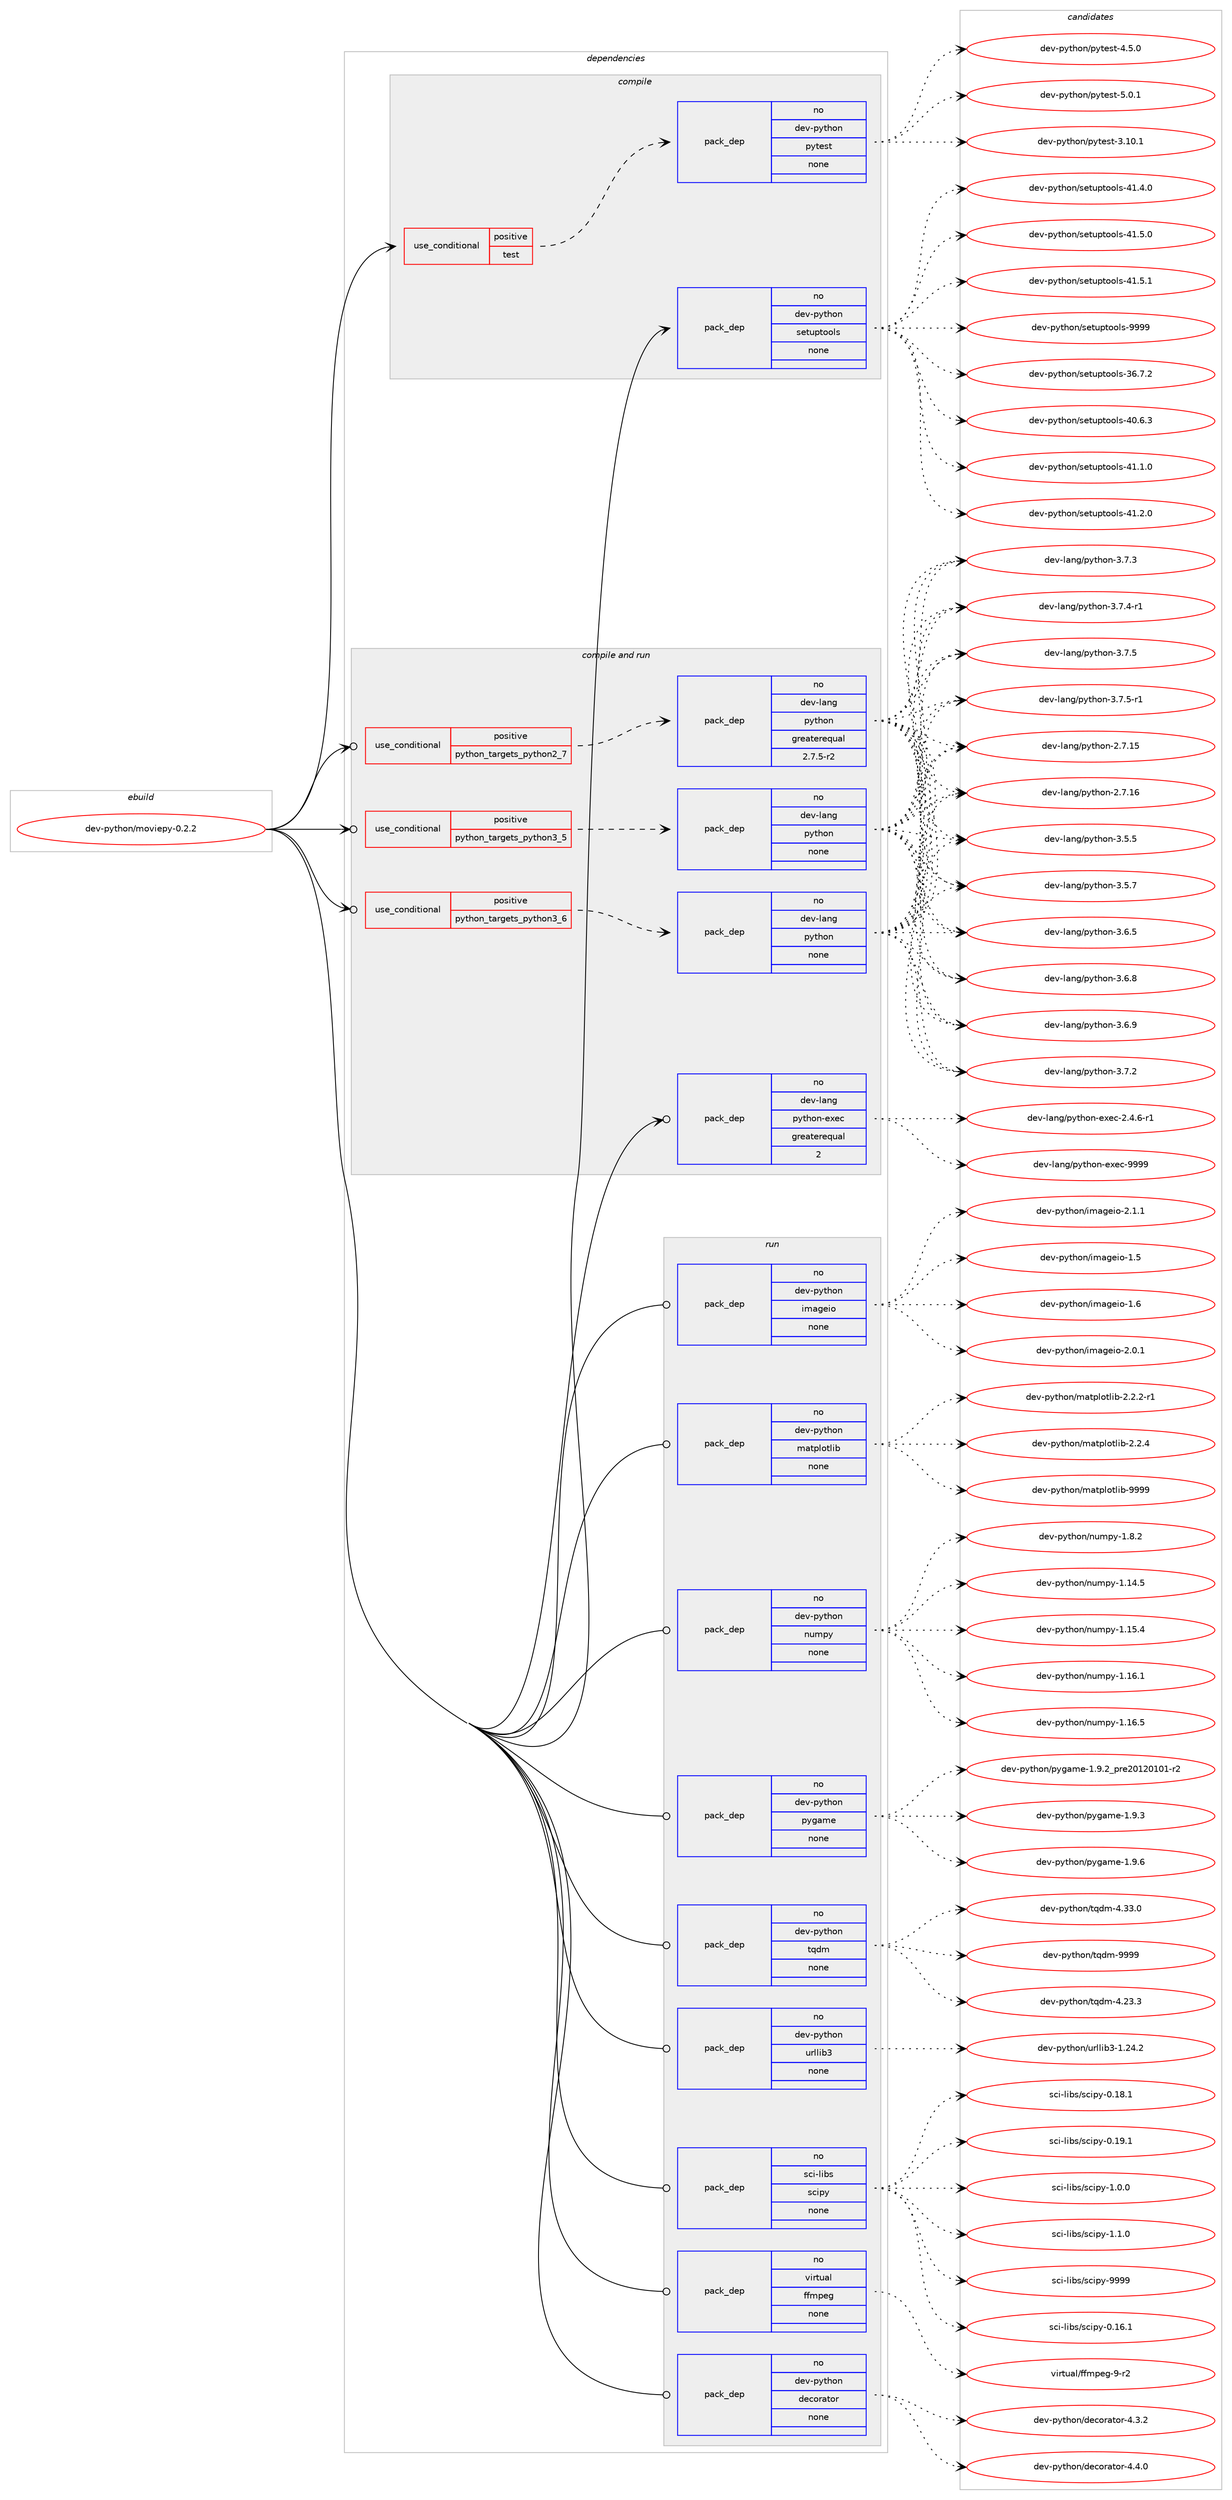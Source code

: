 digraph prolog {

# *************
# Graph options
# *************

newrank=true;
concentrate=true;
compound=true;
graph [rankdir=LR,fontname=Helvetica,fontsize=10,ranksep=1.5];#, ranksep=2.5, nodesep=0.2];
edge  [arrowhead=vee];
node  [fontname=Helvetica,fontsize=10];

# **********
# The ebuild
# **********

subgraph cluster_leftcol {
color=gray;
rank=same;
label=<<i>ebuild</i>>;
id [label="dev-python/moviepy-0.2.2", color=red, width=4, href="../dev-python/moviepy-0.2.2.svg"];
}

# ****************
# The dependencies
# ****************

subgraph cluster_midcol {
color=gray;
label=<<i>dependencies</i>>;
subgraph cluster_compile {
fillcolor="#eeeeee";
style=filled;
label=<<i>compile</i>>;
subgraph cond142675 {
dependency615133 [label=<<TABLE BORDER="0" CELLBORDER="1" CELLSPACING="0" CELLPADDING="4"><TR><TD ROWSPAN="3" CELLPADDING="10">use_conditional</TD></TR><TR><TD>positive</TD></TR><TR><TD>test</TD></TR></TABLE>>, shape=none, color=red];
subgraph pack460653 {
dependency615134 [label=<<TABLE BORDER="0" CELLBORDER="1" CELLSPACING="0" CELLPADDING="4" WIDTH="220"><TR><TD ROWSPAN="6" CELLPADDING="30">pack_dep</TD></TR><TR><TD WIDTH="110">no</TD></TR><TR><TD>dev-python</TD></TR><TR><TD>pytest</TD></TR><TR><TD>none</TD></TR><TR><TD></TD></TR></TABLE>>, shape=none, color=blue];
}
dependency615133:e -> dependency615134:w [weight=20,style="dashed",arrowhead="vee"];
}
id:e -> dependency615133:w [weight=20,style="solid",arrowhead="vee"];
subgraph pack460654 {
dependency615135 [label=<<TABLE BORDER="0" CELLBORDER="1" CELLSPACING="0" CELLPADDING="4" WIDTH="220"><TR><TD ROWSPAN="6" CELLPADDING="30">pack_dep</TD></TR><TR><TD WIDTH="110">no</TD></TR><TR><TD>dev-python</TD></TR><TR><TD>setuptools</TD></TR><TR><TD>none</TD></TR><TR><TD></TD></TR></TABLE>>, shape=none, color=blue];
}
id:e -> dependency615135:w [weight=20,style="solid",arrowhead="vee"];
}
subgraph cluster_compileandrun {
fillcolor="#eeeeee";
style=filled;
label=<<i>compile and run</i>>;
subgraph cond142676 {
dependency615136 [label=<<TABLE BORDER="0" CELLBORDER="1" CELLSPACING="0" CELLPADDING="4"><TR><TD ROWSPAN="3" CELLPADDING="10">use_conditional</TD></TR><TR><TD>positive</TD></TR><TR><TD>python_targets_python2_7</TD></TR></TABLE>>, shape=none, color=red];
subgraph pack460655 {
dependency615137 [label=<<TABLE BORDER="0" CELLBORDER="1" CELLSPACING="0" CELLPADDING="4" WIDTH="220"><TR><TD ROWSPAN="6" CELLPADDING="30">pack_dep</TD></TR><TR><TD WIDTH="110">no</TD></TR><TR><TD>dev-lang</TD></TR><TR><TD>python</TD></TR><TR><TD>greaterequal</TD></TR><TR><TD>2.7.5-r2</TD></TR></TABLE>>, shape=none, color=blue];
}
dependency615136:e -> dependency615137:w [weight=20,style="dashed",arrowhead="vee"];
}
id:e -> dependency615136:w [weight=20,style="solid",arrowhead="odotvee"];
subgraph cond142677 {
dependency615138 [label=<<TABLE BORDER="0" CELLBORDER="1" CELLSPACING="0" CELLPADDING="4"><TR><TD ROWSPAN="3" CELLPADDING="10">use_conditional</TD></TR><TR><TD>positive</TD></TR><TR><TD>python_targets_python3_5</TD></TR></TABLE>>, shape=none, color=red];
subgraph pack460656 {
dependency615139 [label=<<TABLE BORDER="0" CELLBORDER="1" CELLSPACING="0" CELLPADDING="4" WIDTH="220"><TR><TD ROWSPAN="6" CELLPADDING="30">pack_dep</TD></TR><TR><TD WIDTH="110">no</TD></TR><TR><TD>dev-lang</TD></TR><TR><TD>python</TD></TR><TR><TD>none</TD></TR><TR><TD></TD></TR></TABLE>>, shape=none, color=blue];
}
dependency615138:e -> dependency615139:w [weight=20,style="dashed",arrowhead="vee"];
}
id:e -> dependency615138:w [weight=20,style="solid",arrowhead="odotvee"];
subgraph cond142678 {
dependency615140 [label=<<TABLE BORDER="0" CELLBORDER="1" CELLSPACING="0" CELLPADDING="4"><TR><TD ROWSPAN="3" CELLPADDING="10">use_conditional</TD></TR><TR><TD>positive</TD></TR><TR><TD>python_targets_python3_6</TD></TR></TABLE>>, shape=none, color=red];
subgraph pack460657 {
dependency615141 [label=<<TABLE BORDER="0" CELLBORDER="1" CELLSPACING="0" CELLPADDING="4" WIDTH="220"><TR><TD ROWSPAN="6" CELLPADDING="30">pack_dep</TD></TR><TR><TD WIDTH="110">no</TD></TR><TR><TD>dev-lang</TD></TR><TR><TD>python</TD></TR><TR><TD>none</TD></TR><TR><TD></TD></TR></TABLE>>, shape=none, color=blue];
}
dependency615140:e -> dependency615141:w [weight=20,style="dashed",arrowhead="vee"];
}
id:e -> dependency615140:w [weight=20,style="solid",arrowhead="odotvee"];
subgraph pack460658 {
dependency615142 [label=<<TABLE BORDER="0" CELLBORDER="1" CELLSPACING="0" CELLPADDING="4" WIDTH="220"><TR><TD ROWSPAN="6" CELLPADDING="30">pack_dep</TD></TR><TR><TD WIDTH="110">no</TD></TR><TR><TD>dev-lang</TD></TR><TR><TD>python-exec</TD></TR><TR><TD>greaterequal</TD></TR><TR><TD>2</TD></TR></TABLE>>, shape=none, color=blue];
}
id:e -> dependency615142:w [weight=20,style="solid",arrowhead="odotvee"];
}
subgraph cluster_run {
fillcolor="#eeeeee";
style=filled;
label=<<i>run</i>>;
subgraph pack460659 {
dependency615143 [label=<<TABLE BORDER="0" CELLBORDER="1" CELLSPACING="0" CELLPADDING="4" WIDTH="220"><TR><TD ROWSPAN="6" CELLPADDING="30">pack_dep</TD></TR><TR><TD WIDTH="110">no</TD></TR><TR><TD>dev-python</TD></TR><TR><TD>decorator</TD></TR><TR><TD>none</TD></TR><TR><TD></TD></TR></TABLE>>, shape=none, color=blue];
}
id:e -> dependency615143:w [weight=20,style="solid",arrowhead="odot"];
subgraph pack460660 {
dependency615144 [label=<<TABLE BORDER="0" CELLBORDER="1" CELLSPACING="0" CELLPADDING="4" WIDTH="220"><TR><TD ROWSPAN="6" CELLPADDING="30">pack_dep</TD></TR><TR><TD WIDTH="110">no</TD></TR><TR><TD>dev-python</TD></TR><TR><TD>imageio</TD></TR><TR><TD>none</TD></TR><TR><TD></TD></TR></TABLE>>, shape=none, color=blue];
}
id:e -> dependency615144:w [weight=20,style="solid",arrowhead="odot"];
subgraph pack460661 {
dependency615145 [label=<<TABLE BORDER="0" CELLBORDER="1" CELLSPACING="0" CELLPADDING="4" WIDTH="220"><TR><TD ROWSPAN="6" CELLPADDING="30">pack_dep</TD></TR><TR><TD WIDTH="110">no</TD></TR><TR><TD>dev-python</TD></TR><TR><TD>matplotlib</TD></TR><TR><TD>none</TD></TR><TR><TD></TD></TR></TABLE>>, shape=none, color=blue];
}
id:e -> dependency615145:w [weight=20,style="solid",arrowhead="odot"];
subgraph pack460662 {
dependency615146 [label=<<TABLE BORDER="0" CELLBORDER="1" CELLSPACING="0" CELLPADDING="4" WIDTH="220"><TR><TD ROWSPAN="6" CELLPADDING="30">pack_dep</TD></TR><TR><TD WIDTH="110">no</TD></TR><TR><TD>dev-python</TD></TR><TR><TD>numpy</TD></TR><TR><TD>none</TD></TR><TR><TD></TD></TR></TABLE>>, shape=none, color=blue];
}
id:e -> dependency615146:w [weight=20,style="solid",arrowhead="odot"];
subgraph pack460663 {
dependency615147 [label=<<TABLE BORDER="0" CELLBORDER="1" CELLSPACING="0" CELLPADDING="4" WIDTH="220"><TR><TD ROWSPAN="6" CELLPADDING="30">pack_dep</TD></TR><TR><TD WIDTH="110">no</TD></TR><TR><TD>dev-python</TD></TR><TR><TD>pygame</TD></TR><TR><TD>none</TD></TR><TR><TD></TD></TR></TABLE>>, shape=none, color=blue];
}
id:e -> dependency615147:w [weight=20,style="solid",arrowhead="odot"];
subgraph pack460664 {
dependency615148 [label=<<TABLE BORDER="0" CELLBORDER="1" CELLSPACING="0" CELLPADDING="4" WIDTH="220"><TR><TD ROWSPAN="6" CELLPADDING="30">pack_dep</TD></TR><TR><TD WIDTH="110">no</TD></TR><TR><TD>dev-python</TD></TR><TR><TD>tqdm</TD></TR><TR><TD>none</TD></TR><TR><TD></TD></TR></TABLE>>, shape=none, color=blue];
}
id:e -> dependency615148:w [weight=20,style="solid",arrowhead="odot"];
subgraph pack460665 {
dependency615149 [label=<<TABLE BORDER="0" CELLBORDER="1" CELLSPACING="0" CELLPADDING="4" WIDTH="220"><TR><TD ROWSPAN="6" CELLPADDING="30">pack_dep</TD></TR><TR><TD WIDTH="110">no</TD></TR><TR><TD>dev-python</TD></TR><TR><TD>urllib3</TD></TR><TR><TD>none</TD></TR><TR><TD></TD></TR></TABLE>>, shape=none, color=blue];
}
id:e -> dependency615149:w [weight=20,style="solid",arrowhead="odot"];
subgraph pack460666 {
dependency615150 [label=<<TABLE BORDER="0" CELLBORDER="1" CELLSPACING="0" CELLPADDING="4" WIDTH="220"><TR><TD ROWSPAN="6" CELLPADDING="30">pack_dep</TD></TR><TR><TD WIDTH="110">no</TD></TR><TR><TD>sci-libs</TD></TR><TR><TD>scipy</TD></TR><TR><TD>none</TD></TR><TR><TD></TD></TR></TABLE>>, shape=none, color=blue];
}
id:e -> dependency615150:w [weight=20,style="solid",arrowhead="odot"];
subgraph pack460667 {
dependency615151 [label=<<TABLE BORDER="0" CELLBORDER="1" CELLSPACING="0" CELLPADDING="4" WIDTH="220"><TR><TD ROWSPAN="6" CELLPADDING="30">pack_dep</TD></TR><TR><TD WIDTH="110">no</TD></TR><TR><TD>virtual</TD></TR><TR><TD>ffmpeg</TD></TR><TR><TD>none</TD></TR><TR><TD></TD></TR></TABLE>>, shape=none, color=blue];
}
id:e -> dependency615151:w [weight=20,style="solid",arrowhead="odot"];
}
}

# **************
# The candidates
# **************

subgraph cluster_choices {
rank=same;
color=gray;
label=<<i>candidates</i>>;

subgraph choice460653 {
color=black;
nodesep=1;
choice100101118451121211161041111104711212111610111511645514649484649 [label="dev-python/pytest-3.10.1", color=red, width=4,href="../dev-python/pytest-3.10.1.svg"];
choice1001011184511212111610411111047112121116101115116455246534648 [label="dev-python/pytest-4.5.0", color=red, width=4,href="../dev-python/pytest-4.5.0.svg"];
choice1001011184511212111610411111047112121116101115116455346484649 [label="dev-python/pytest-5.0.1", color=red, width=4,href="../dev-python/pytest-5.0.1.svg"];
dependency615134:e -> choice100101118451121211161041111104711212111610111511645514649484649:w [style=dotted,weight="100"];
dependency615134:e -> choice1001011184511212111610411111047112121116101115116455246534648:w [style=dotted,weight="100"];
dependency615134:e -> choice1001011184511212111610411111047112121116101115116455346484649:w [style=dotted,weight="100"];
}
subgraph choice460654 {
color=black;
nodesep=1;
choice100101118451121211161041111104711510111611711211611111110811545515446554650 [label="dev-python/setuptools-36.7.2", color=red, width=4,href="../dev-python/setuptools-36.7.2.svg"];
choice100101118451121211161041111104711510111611711211611111110811545524846544651 [label="dev-python/setuptools-40.6.3", color=red, width=4,href="../dev-python/setuptools-40.6.3.svg"];
choice100101118451121211161041111104711510111611711211611111110811545524946494648 [label="dev-python/setuptools-41.1.0", color=red, width=4,href="../dev-python/setuptools-41.1.0.svg"];
choice100101118451121211161041111104711510111611711211611111110811545524946504648 [label="dev-python/setuptools-41.2.0", color=red, width=4,href="../dev-python/setuptools-41.2.0.svg"];
choice100101118451121211161041111104711510111611711211611111110811545524946524648 [label="dev-python/setuptools-41.4.0", color=red, width=4,href="../dev-python/setuptools-41.4.0.svg"];
choice100101118451121211161041111104711510111611711211611111110811545524946534648 [label="dev-python/setuptools-41.5.0", color=red, width=4,href="../dev-python/setuptools-41.5.0.svg"];
choice100101118451121211161041111104711510111611711211611111110811545524946534649 [label="dev-python/setuptools-41.5.1", color=red, width=4,href="../dev-python/setuptools-41.5.1.svg"];
choice10010111845112121116104111110471151011161171121161111111081154557575757 [label="dev-python/setuptools-9999", color=red, width=4,href="../dev-python/setuptools-9999.svg"];
dependency615135:e -> choice100101118451121211161041111104711510111611711211611111110811545515446554650:w [style=dotted,weight="100"];
dependency615135:e -> choice100101118451121211161041111104711510111611711211611111110811545524846544651:w [style=dotted,weight="100"];
dependency615135:e -> choice100101118451121211161041111104711510111611711211611111110811545524946494648:w [style=dotted,weight="100"];
dependency615135:e -> choice100101118451121211161041111104711510111611711211611111110811545524946504648:w [style=dotted,weight="100"];
dependency615135:e -> choice100101118451121211161041111104711510111611711211611111110811545524946524648:w [style=dotted,weight="100"];
dependency615135:e -> choice100101118451121211161041111104711510111611711211611111110811545524946534648:w [style=dotted,weight="100"];
dependency615135:e -> choice100101118451121211161041111104711510111611711211611111110811545524946534649:w [style=dotted,weight="100"];
dependency615135:e -> choice10010111845112121116104111110471151011161171121161111111081154557575757:w [style=dotted,weight="100"];
}
subgraph choice460655 {
color=black;
nodesep=1;
choice10010111845108971101034711212111610411111045504655464953 [label="dev-lang/python-2.7.15", color=red, width=4,href="../dev-lang/python-2.7.15.svg"];
choice10010111845108971101034711212111610411111045504655464954 [label="dev-lang/python-2.7.16", color=red, width=4,href="../dev-lang/python-2.7.16.svg"];
choice100101118451089711010347112121116104111110455146534653 [label="dev-lang/python-3.5.5", color=red, width=4,href="../dev-lang/python-3.5.5.svg"];
choice100101118451089711010347112121116104111110455146534655 [label="dev-lang/python-3.5.7", color=red, width=4,href="../dev-lang/python-3.5.7.svg"];
choice100101118451089711010347112121116104111110455146544653 [label="dev-lang/python-3.6.5", color=red, width=4,href="../dev-lang/python-3.6.5.svg"];
choice100101118451089711010347112121116104111110455146544656 [label="dev-lang/python-3.6.8", color=red, width=4,href="../dev-lang/python-3.6.8.svg"];
choice100101118451089711010347112121116104111110455146544657 [label="dev-lang/python-3.6.9", color=red, width=4,href="../dev-lang/python-3.6.9.svg"];
choice100101118451089711010347112121116104111110455146554650 [label="dev-lang/python-3.7.2", color=red, width=4,href="../dev-lang/python-3.7.2.svg"];
choice100101118451089711010347112121116104111110455146554651 [label="dev-lang/python-3.7.3", color=red, width=4,href="../dev-lang/python-3.7.3.svg"];
choice1001011184510897110103471121211161041111104551465546524511449 [label="dev-lang/python-3.7.4-r1", color=red, width=4,href="../dev-lang/python-3.7.4-r1.svg"];
choice100101118451089711010347112121116104111110455146554653 [label="dev-lang/python-3.7.5", color=red, width=4,href="../dev-lang/python-3.7.5.svg"];
choice1001011184510897110103471121211161041111104551465546534511449 [label="dev-lang/python-3.7.5-r1", color=red, width=4,href="../dev-lang/python-3.7.5-r1.svg"];
dependency615137:e -> choice10010111845108971101034711212111610411111045504655464953:w [style=dotted,weight="100"];
dependency615137:e -> choice10010111845108971101034711212111610411111045504655464954:w [style=dotted,weight="100"];
dependency615137:e -> choice100101118451089711010347112121116104111110455146534653:w [style=dotted,weight="100"];
dependency615137:e -> choice100101118451089711010347112121116104111110455146534655:w [style=dotted,weight="100"];
dependency615137:e -> choice100101118451089711010347112121116104111110455146544653:w [style=dotted,weight="100"];
dependency615137:e -> choice100101118451089711010347112121116104111110455146544656:w [style=dotted,weight="100"];
dependency615137:e -> choice100101118451089711010347112121116104111110455146544657:w [style=dotted,weight="100"];
dependency615137:e -> choice100101118451089711010347112121116104111110455146554650:w [style=dotted,weight="100"];
dependency615137:e -> choice100101118451089711010347112121116104111110455146554651:w [style=dotted,weight="100"];
dependency615137:e -> choice1001011184510897110103471121211161041111104551465546524511449:w [style=dotted,weight="100"];
dependency615137:e -> choice100101118451089711010347112121116104111110455146554653:w [style=dotted,weight="100"];
dependency615137:e -> choice1001011184510897110103471121211161041111104551465546534511449:w [style=dotted,weight="100"];
}
subgraph choice460656 {
color=black;
nodesep=1;
choice10010111845108971101034711212111610411111045504655464953 [label="dev-lang/python-2.7.15", color=red, width=4,href="../dev-lang/python-2.7.15.svg"];
choice10010111845108971101034711212111610411111045504655464954 [label="dev-lang/python-2.7.16", color=red, width=4,href="../dev-lang/python-2.7.16.svg"];
choice100101118451089711010347112121116104111110455146534653 [label="dev-lang/python-3.5.5", color=red, width=4,href="../dev-lang/python-3.5.5.svg"];
choice100101118451089711010347112121116104111110455146534655 [label="dev-lang/python-3.5.7", color=red, width=4,href="../dev-lang/python-3.5.7.svg"];
choice100101118451089711010347112121116104111110455146544653 [label="dev-lang/python-3.6.5", color=red, width=4,href="../dev-lang/python-3.6.5.svg"];
choice100101118451089711010347112121116104111110455146544656 [label="dev-lang/python-3.6.8", color=red, width=4,href="../dev-lang/python-3.6.8.svg"];
choice100101118451089711010347112121116104111110455146544657 [label="dev-lang/python-3.6.9", color=red, width=4,href="../dev-lang/python-3.6.9.svg"];
choice100101118451089711010347112121116104111110455146554650 [label="dev-lang/python-3.7.2", color=red, width=4,href="../dev-lang/python-3.7.2.svg"];
choice100101118451089711010347112121116104111110455146554651 [label="dev-lang/python-3.7.3", color=red, width=4,href="../dev-lang/python-3.7.3.svg"];
choice1001011184510897110103471121211161041111104551465546524511449 [label="dev-lang/python-3.7.4-r1", color=red, width=4,href="../dev-lang/python-3.7.4-r1.svg"];
choice100101118451089711010347112121116104111110455146554653 [label="dev-lang/python-3.7.5", color=red, width=4,href="../dev-lang/python-3.7.5.svg"];
choice1001011184510897110103471121211161041111104551465546534511449 [label="dev-lang/python-3.7.5-r1", color=red, width=4,href="../dev-lang/python-3.7.5-r1.svg"];
dependency615139:e -> choice10010111845108971101034711212111610411111045504655464953:w [style=dotted,weight="100"];
dependency615139:e -> choice10010111845108971101034711212111610411111045504655464954:w [style=dotted,weight="100"];
dependency615139:e -> choice100101118451089711010347112121116104111110455146534653:w [style=dotted,weight="100"];
dependency615139:e -> choice100101118451089711010347112121116104111110455146534655:w [style=dotted,weight="100"];
dependency615139:e -> choice100101118451089711010347112121116104111110455146544653:w [style=dotted,weight="100"];
dependency615139:e -> choice100101118451089711010347112121116104111110455146544656:w [style=dotted,weight="100"];
dependency615139:e -> choice100101118451089711010347112121116104111110455146544657:w [style=dotted,weight="100"];
dependency615139:e -> choice100101118451089711010347112121116104111110455146554650:w [style=dotted,weight="100"];
dependency615139:e -> choice100101118451089711010347112121116104111110455146554651:w [style=dotted,weight="100"];
dependency615139:e -> choice1001011184510897110103471121211161041111104551465546524511449:w [style=dotted,weight="100"];
dependency615139:e -> choice100101118451089711010347112121116104111110455146554653:w [style=dotted,weight="100"];
dependency615139:e -> choice1001011184510897110103471121211161041111104551465546534511449:w [style=dotted,weight="100"];
}
subgraph choice460657 {
color=black;
nodesep=1;
choice10010111845108971101034711212111610411111045504655464953 [label="dev-lang/python-2.7.15", color=red, width=4,href="../dev-lang/python-2.7.15.svg"];
choice10010111845108971101034711212111610411111045504655464954 [label="dev-lang/python-2.7.16", color=red, width=4,href="../dev-lang/python-2.7.16.svg"];
choice100101118451089711010347112121116104111110455146534653 [label="dev-lang/python-3.5.5", color=red, width=4,href="../dev-lang/python-3.5.5.svg"];
choice100101118451089711010347112121116104111110455146534655 [label="dev-lang/python-3.5.7", color=red, width=4,href="../dev-lang/python-3.5.7.svg"];
choice100101118451089711010347112121116104111110455146544653 [label="dev-lang/python-3.6.5", color=red, width=4,href="../dev-lang/python-3.6.5.svg"];
choice100101118451089711010347112121116104111110455146544656 [label="dev-lang/python-3.6.8", color=red, width=4,href="../dev-lang/python-3.6.8.svg"];
choice100101118451089711010347112121116104111110455146544657 [label="dev-lang/python-3.6.9", color=red, width=4,href="../dev-lang/python-3.6.9.svg"];
choice100101118451089711010347112121116104111110455146554650 [label="dev-lang/python-3.7.2", color=red, width=4,href="../dev-lang/python-3.7.2.svg"];
choice100101118451089711010347112121116104111110455146554651 [label="dev-lang/python-3.7.3", color=red, width=4,href="../dev-lang/python-3.7.3.svg"];
choice1001011184510897110103471121211161041111104551465546524511449 [label="dev-lang/python-3.7.4-r1", color=red, width=4,href="../dev-lang/python-3.7.4-r1.svg"];
choice100101118451089711010347112121116104111110455146554653 [label="dev-lang/python-3.7.5", color=red, width=4,href="../dev-lang/python-3.7.5.svg"];
choice1001011184510897110103471121211161041111104551465546534511449 [label="dev-lang/python-3.7.5-r1", color=red, width=4,href="../dev-lang/python-3.7.5-r1.svg"];
dependency615141:e -> choice10010111845108971101034711212111610411111045504655464953:w [style=dotted,weight="100"];
dependency615141:e -> choice10010111845108971101034711212111610411111045504655464954:w [style=dotted,weight="100"];
dependency615141:e -> choice100101118451089711010347112121116104111110455146534653:w [style=dotted,weight="100"];
dependency615141:e -> choice100101118451089711010347112121116104111110455146534655:w [style=dotted,weight="100"];
dependency615141:e -> choice100101118451089711010347112121116104111110455146544653:w [style=dotted,weight="100"];
dependency615141:e -> choice100101118451089711010347112121116104111110455146544656:w [style=dotted,weight="100"];
dependency615141:e -> choice100101118451089711010347112121116104111110455146544657:w [style=dotted,weight="100"];
dependency615141:e -> choice100101118451089711010347112121116104111110455146554650:w [style=dotted,weight="100"];
dependency615141:e -> choice100101118451089711010347112121116104111110455146554651:w [style=dotted,weight="100"];
dependency615141:e -> choice1001011184510897110103471121211161041111104551465546524511449:w [style=dotted,weight="100"];
dependency615141:e -> choice100101118451089711010347112121116104111110455146554653:w [style=dotted,weight="100"];
dependency615141:e -> choice1001011184510897110103471121211161041111104551465546534511449:w [style=dotted,weight="100"];
}
subgraph choice460658 {
color=black;
nodesep=1;
choice10010111845108971101034711212111610411111045101120101994550465246544511449 [label="dev-lang/python-exec-2.4.6-r1", color=red, width=4,href="../dev-lang/python-exec-2.4.6-r1.svg"];
choice10010111845108971101034711212111610411111045101120101994557575757 [label="dev-lang/python-exec-9999", color=red, width=4,href="../dev-lang/python-exec-9999.svg"];
dependency615142:e -> choice10010111845108971101034711212111610411111045101120101994550465246544511449:w [style=dotted,weight="100"];
dependency615142:e -> choice10010111845108971101034711212111610411111045101120101994557575757:w [style=dotted,weight="100"];
}
subgraph choice460659 {
color=black;
nodesep=1;
choice10010111845112121116104111110471001019911111497116111114455246514650 [label="dev-python/decorator-4.3.2", color=red, width=4,href="../dev-python/decorator-4.3.2.svg"];
choice10010111845112121116104111110471001019911111497116111114455246524648 [label="dev-python/decorator-4.4.0", color=red, width=4,href="../dev-python/decorator-4.4.0.svg"];
dependency615143:e -> choice10010111845112121116104111110471001019911111497116111114455246514650:w [style=dotted,weight="100"];
dependency615143:e -> choice10010111845112121116104111110471001019911111497116111114455246524648:w [style=dotted,weight="100"];
}
subgraph choice460660 {
color=black;
nodesep=1;
choice10010111845112121116104111110471051099710310110511145494653 [label="dev-python/imageio-1.5", color=red, width=4,href="../dev-python/imageio-1.5.svg"];
choice10010111845112121116104111110471051099710310110511145494654 [label="dev-python/imageio-1.6", color=red, width=4,href="../dev-python/imageio-1.6.svg"];
choice100101118451121211161041111104710510997103101105111455046484649 [label="dev-python/imageio-2.0.1", color=red, width=4,href="../dev-python/imageio-2.0.1.svg"];
choice100101118451121211161041111104710510997103101105111455046494649 [label="dev-python/imageio-2.1.1", color=red, width=4,href="../dev-python/imageio-2.1.1.svg"];
dependency615144:e -> choice10010111845112121116104111110471051099710310110511145494653:w [style=dotted,weight="100"];
dependency615144:e -> choice10010111845112121116104111110471051099710310110511145494654:w [style=dotted,weight="100"];
dependency615144:e -> choice100101118451121211161041111104710510997103101105111455046484649:w [style=dotted,weight="100"];
dependency615144:e -> choice100101118451121211161041111104710510997103101105111455046494649:w [style=dotted,weight="100"];
}
subgraph choice460661 {
color=black;
nodesep=1;
choice100101118451121211161041111104710997116112108111116108105984550465046504511449 [label="dev-python/matplotlib-2.2.2-r1", color=red, width=4,href="../dev-python/matplotlib-2.2.2-r1.svg"];
choice10010111845112121116104111110471099711611210811111610810598455046504652 [label="dev-python/matplotlib-2.2.4", color=red, width=4,href="../dev-python/matplotlib-2.2.4.svg"];
choice100101118451121211161041111104710997116112108111116108105984557575757 [label="dev-python/matplotlib-9999", color=red, width=4,href="../dev-python/matplotlib-9999.svg"];
dependency615145:e -> choice100101118451121211161041111104710997116112108111116108105984550465046504511449:w [style=dotted,weight="100"];
dependency615145:e -> choice10010111845112121116104111110471099711611210811111610810598455046504652:w [style=dotted,weight="100"];
dependency615145:e -> choice100101118451121211161041111104710997116112108111116108105984557575757:w [style=dotted,weight="100"];
}
subgraph choice460662 {
color=black;
nodesep=1;
choice100101118451121211161041111104711011710911212145494649524653 [label="dev-python/numpy-1.14.5", color=red, width=4,href="../dev-python/numpy-1.14.5.svg"];
choice100101118451121211161041111104711011710911212145494649534652 [label="dev-python/numpy-1.15.4", color=red, width=4,href="../dev-python/numpy-1.15.4.svg"];
choice100101118451121211161041111104711011710911212145494649544649 [label="dev-python/numpy-1.16.1", color=red, width=4,href="../dev-python/numpy-1.16.1.svg"];
choice100101118451121211161041111104711011710911212145494649544653 [label="dev-python/numpy-1.16.5", color=red, width=4,href="../dev-python/numpy-1.16.5.svg"];
choice1001011184511212111610411111047110117109112121454946564650 [label="dev-python/numpy-1.8.2", color=red, width=4,href="../dev-python/numpy-1.8.2.svg"];
dependency615146:e -> choice100101118451121211161041111104711011710911212145494649524653:w [style=dotted,weight="100"];
dependency615146:e -> choice100101118451121211161041111104711011710911212145494649534652:w [style=dotted,weight="100"];
dependency615146:e -> choice100101118451121211161041111104711011710911212145494649544649:w [style=dotted,weight="100"];
dependency615146:e -> choice100101118451121211161041111104711011710911212145494649544653:w [style=dotted,weight="100"];
dependency615146:e -> choice1001011184511212111610411111047110117109112121454946564650:w [style=dotted,weight="100"];
}
subgraph choice460663 {
color=black;
nodesep=1;
choice1001011184511212111610411111047112121103971091014549465746509511211410150484950484948494511450 [label="dev-python/pygame-1.9.2_pre20120101-r2", color=red, width=4,href="../dev-python/pygame-1.9.2_pre20120101-r2.svg"];
choice100101118451121211161041111104711212110397109101454946574651 [label="dev-python/pygame-1.9.3", color=red, width=4,href="../dev-python/pygame-1.9.3.svg"];
choice100101118451121211161041111104711212110397109101454946574654 [label="dev-python/pygame-1.9.6", color=red, width=4,href="../dev-python/pygame-1.9.6.svg"];
dependency615147:e -> choice1001011184511212111610411111047112121103971091014549465746509511211410150484950484948494511450:w [style=dotted,weight="100"];
dependency615147:e -> choice100101118451121211161041111104711212110397109101454946574651:w [style=dotted,weight="100"];
dependency615147:e -> choice100101118451121211161041111104711212110397109101454946574654:w [style=dotted,weight="100"];
}
subgraph choice460664 {
color=black;
nodesep=1;
choice100101118451121211161041111104711611310010945524650514651 [label="dev-python/tqdm-4.23.3", color=red, width=4,href="../dev-python/tqdm-4.23.3.svg"];
choice100101118451121211161041111104711611310010945524651514648 [label="dev-python/tqdm-4.33.0", color=red, width=4,href="../dev-python/tqdm-4.33.0.svg"];
choice10010111845112121116104111110471161131001094557575757 [label="dev-python/tqdm-9999", color=red, width=4,href="../dev-python/tqdm-9999.svg"];
dependency615148:e -> choice100101118451121211161041111104711611310010945524650514651:w [style=dotted,weight="100"];
dependency615148:e -> choice100101118451121211161041111104711611310010945524651514648:w [style=dotted,weight="100"];
dependency615148:e -> choice10010111845112121116104111110471161131001094557575757:w [style=dotted,weight="100"];
}
subgraph choice460665 {
color=black;
nodesep=1;
choice1001011184511212111610411111047117114108108105985145494650524650 [label="dev-python/urllib3-1.24.2", color=red, width=4,href="../dev-python/urllib3-1.24.2.svg"];
dependency615149:e -> choice1001011184511212111610411111047117114108108105985145494650524650:w [style=dotted,weight="100"];
}
subgraph choice460666 {
color=black;
nodesep=1;
choice115991054510810598115471159910511212145484649544649 [label="sci-libs/scipy-0.16.1", color=red, width=4,href="../sci-libs/scipy-0.16.1.svg"];
choice115991054510810598115471159910511212145484649564649 [label="sci-libs/scipy-0.18.1", color=red, width=4,href="../sci-libs/scipy-0.18.1.svg"];
choice115991054510810598115471159910511212145484649574649 [label="sci-libs/scipy-0.19.1", color=red, width=4,href="../sci-libs/scipy-0.19.1.svg"];
choice1159910545108105981154711599105112121454946484648 [label="sci-libs/scipy-1.0.0", color=red, width=4,href="../sci-libs/scipy-1.0.0.svg"];
choice1159910545108105981154711599105112121454946494648 [label="sci-libs/scipy-1.1.0", color=red, width=4,href="../sci-libs/scipy-1.1.0.svg"];
choice11599105451081059811547115991051121214557575757 [label="sci-libs/scipy-9999", color=red, width=4,href="../sci-libs/scipy-9999.svg"];
dependency615150:e -> choice115991054510810598115471159910511212145484649544649:w [style=dotted,weight="100"];
dependency615150:e -> choice115991054510810598115471159910511212145484649564649:w [style=dotted,weight="100"];
dependency615150:e -> choice115991054510810598115471159910511212145484649574649:w [style=dotted,weight="100"];
dependency615150:e -> choice1159910545108105981154711599105112121454946484648:w [style=dotted,weight="100"];
dependency615150:e -> choice1159910545108105981154711599105112121454946494648:w [style=dotted,weight="100"];
dependency615150:e -> choice11599105451081059811547115991051121214557575757:w [style=dotted,weight="100"];
}
subgraph choice460667 {
color=black;
nodesep=1;
choice118105114116117971084710210210911210110345574511450 [label="virtual/ffmpeg-9-r2", color=red, width=4,href="../virtual/ffmpeg-9-r2.svg"];
dependency615151:e -> choice118105114116117971084710210210911210110345574511450:w [style=dotted,weight="100"];
}
}

}
